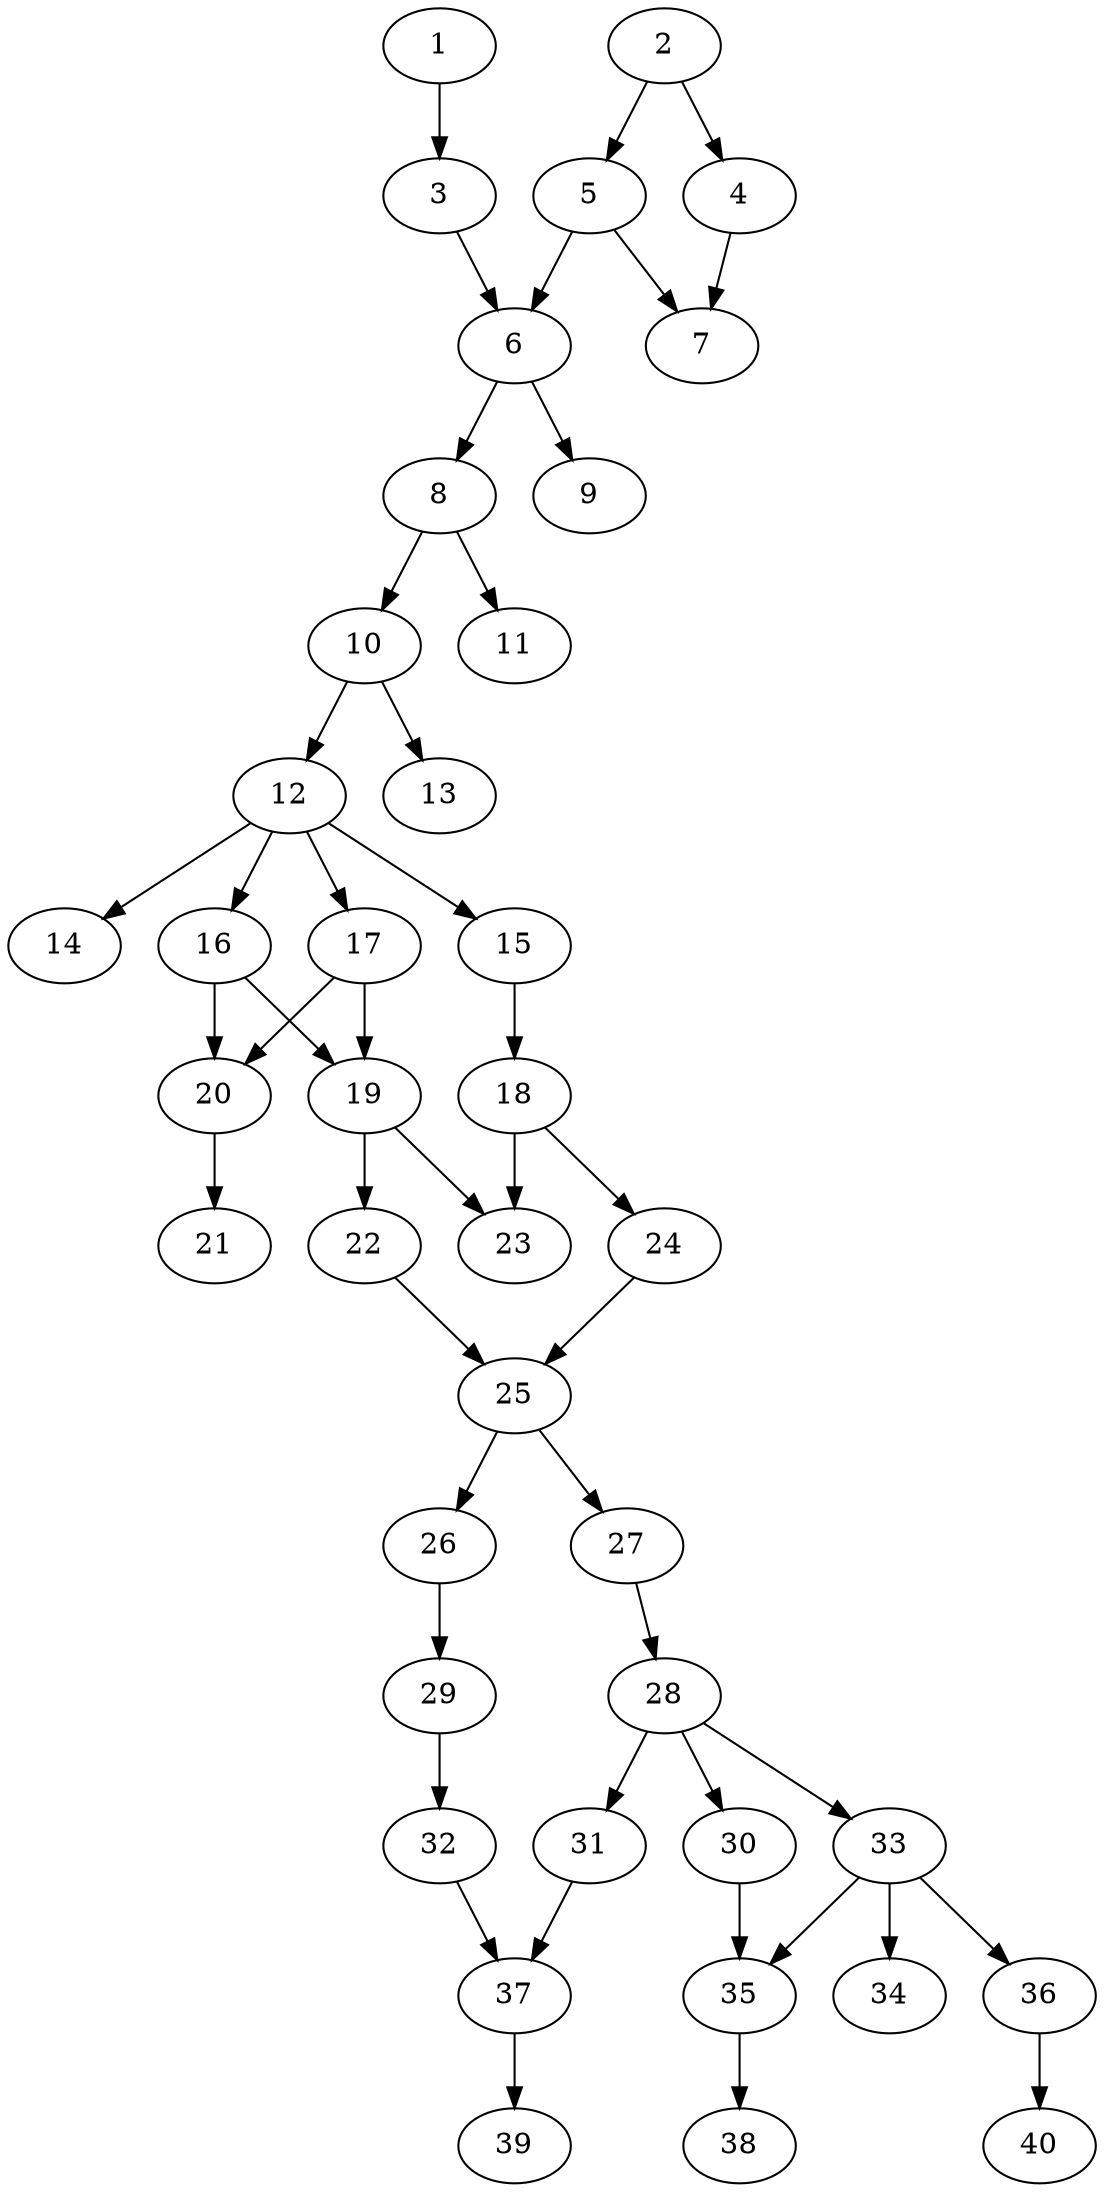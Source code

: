 // DAG automatically generated by daggen at Thu Oct  3 14:06:49 2019
// ./daggen --dot -n 40 --ccr 0.3 --fat 0.3 --regular 0.5 --density 0.5 --mindata 5242880 --maxdata 52428800 
digraph G {
  1 [size="128423253", alpha="0.02", expect_size="38526976"] 
  1 -> 3 [size ="38526976"]
  2 [size="73495893", alpha="0.19", expect_size="22048768"] 
  2 -> 4 [size ="22048768"]
  2 -> 5 [size ="22048768"]
  3 [size="67822933", alpha="0.19", expect_size="20346880"] 
  3 -> 6 [size ="20346880"]
  4 [size="106407253", alpha="0.16", expect_size="31922176"] 
  4 -> 7 [size ="31922176"]
  5 [size="163635200", alpha="0.04", expect_size="49090560"] 
  5 -> 6 [size ="49090560"]
  5 -> 7 [size ="49090560"]
  6 [size="123190613", alpha="0.14", expect_size="36957184"] 
  6 -> 8 [size ="36957184"]
  6 -> 9 [size ="36957184"]
  7 [size="162976427", alpha="0.20", expect_size="48892928"] 
  8 [size="53090987", alpha="0.12", expect_size="15927296"] 
  8 -> 10 [size ="15927296"]
  8 -> 11 [size ="15927296"]
  9 [size="35764907", alpha="0.18", expect_size="10729472"] 
  10 [size="97655467", alpha="0.15", expect_size="29296640"] 
  10 -> 12 [size ="29296640"]
  10 -> 13 [size ="29296640"]
  11 [size="56787627", alpha="0.04", expect_size="17036288"] 
  12 [size="73635840", alpha="0.12", expect_size="22090752"] 
  12 -> 14 [size ="22090752"]
  12 -> 15 [size ="22090752"]
  12 -> 16 [size ="22090752"]
  12 -> 17 [size ="22090752"]
  13 [size="66348373", alpha="0.00", expect_size="19904512"] 
  14 [size="55251627", alpha="0.07", expect_size="16575488"] 
  15 [size="25620480", alpha="0.02", expect_size="7686144"] 
  15 -> 18 [size ="7686144"]
  16 [size="55224320", alpha="0.02", expect_size="16567296"] 
  16 -> 19 [size ="16567296"]
  16 -> 20 [size ="16567296"]
  17 [size="167212373", alpha="0.09", expect_size="50163712"] 
  17 -> 19 [size ="50163712"]
  17 -> 20 [size ="50163712"]
  18 [size="167120213", alpha="0.13", expect_size="50136064"] 
  18 -> 23 [size ="50136064"]
  18 -> 24 [size ="50136064"]
  19 [size="107441493", alpha="0.20", expect_size="32232448"] 
  19 -> 22 [size ="32232448"]
  19 -> 23 [size ="32232448"]
  20 [size="95436800", alpha="0.05", expect_size="28631040"] 
  20 -> 21 [size ="28631040"]
  21 [size="59453440", alpha="0.04", expect_size="17836032"] 
  22 [size="90132480", alpha="0.11", expect_size="27039744"] 
  22 -> 25 [size ="27039744"]
  23 [size="24046933", alpha="0.03", expect_size="7214080"] 
  24 [size="26251947", alpha="0.08", expect_size="7875584"] 
  24 -> 25 [size ="7875584"]
  25 [size="85207040", alpha="0.10", expect_size="25562112"] 
  25 -> 26 [size ="25562112"]
  25 -> 27 [size ="25562112"]
  26 [size="103372800", alpha="0.06", expect_size="31011840"] 
  26 -> 29 [size ="31011840"]
  27 [size="118333440", alpha="0.01", expect_size="35500032"] 
  27 -> 28 [size ="35500032"]
  28 [size="30016853", alpha="0.00", expect_size="9005056"] 
  28 -> 30 [size ="9005056"]
  28 -> 31 [size ="9005056"]
  28 -> 33 [size ="9005056"]
  29 [size="131949227", alpha="0.02", expect_size="39584768"] 
  29 -> 32 [size ="39584768"]
  30 [size="130208427", alpha="0.13", expect_size="39062528"] 
  30 -> 35 [size ="39062528"]
  31 [size="169089707", alpha="0.10", expect_size="50726912"] 
  31 -> 37 [size ="50726912"]
  32 [size="44967253", alpha="0.14", expect_size="13490176"] 
  32 -> 37 [size ="13490176"]
  33 [size="128436907", alpha="0.04", expect_size="38531072"] 
  33 -> 34 [size ="38531072"]
  33 -> 35 [size ="38531072"]
  33 -> 36 [size ="38531072"]
  34 [size="155279360", alpha="0.19", expect_size="46583808"] 
  35 [size="57132373", alpha="0.15", expect_size="17139712"] 
  35 -> 38 [size ="17139712"]
  36 [size="137448107", alpha="0.15", expect_size="41234432"] 
  36 -> 40 [size ="41234432"]
  37 [size="30085120", alpha="0.15", expect_size="9025536"] 
  37 -> 39 [size ="9025536"]
  38 [size="37829973", alpha="0.14", expect_size="11348992"] 
  39 [size="39014400", alpha="0.04", expect_size="11704320"] 
  40 [size="51930453", alpha="0.04", expect_size="15579136"] 
}
